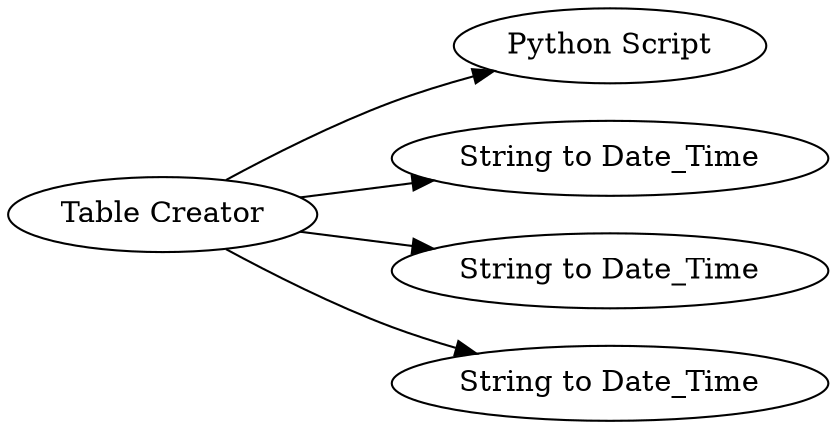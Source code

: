 digraph {
	"-7791526635943528434_6" [label="Python Script"]
	"-7791526635943528434_2" [label="String to Date_Time"]
	"-7791526635943528434_4" [label="String to Date_Time"]
	"-7791526635943528434_1" [label="Table Creator"]
	"-7791526635943528434_5" [label="String to Date_Time"]
	"-7791526635943528434_1" -> "-7791526635943528434_2"
	"-7791526635943528434_1" -> "-7791526635943528434_5"
	"-7791526635943528434_1" -> "-7791526635943528434_6"
	"-7791526635943528434_1" -> "-7791526635943528434_4"
	rankdir=LR
}

